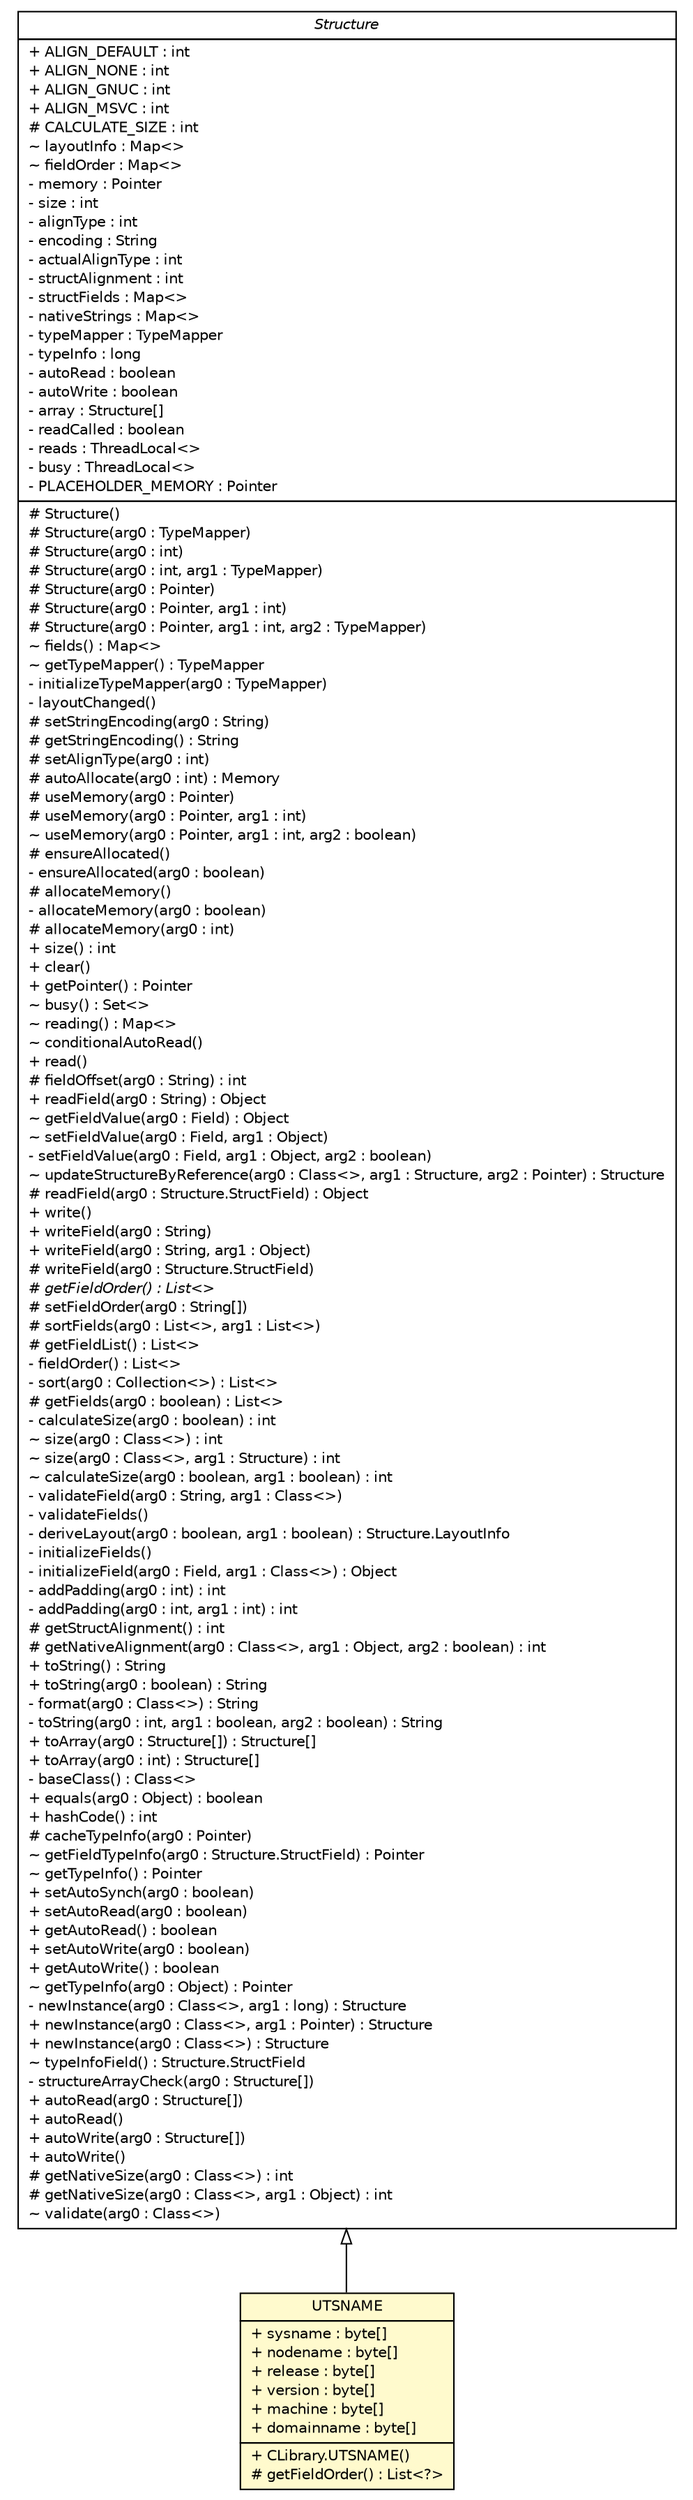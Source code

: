 #!/usr/local/bin/dot
#
# Class diagram 
# Generated by UMLGraph version R5_6 (http://www.umlgraph.org/)
#

digraph G {
	edge [fontname="Helvetica",fontsize=10,labelfontname="Helvetica",labelfontsize=10];
	node [fontname="Helvetica",fontsize=10,shape=plaintext];
	nodesep=0.25;
	ranksep=0.5;
	// de.hsbremen.tc.tnc.natives.CLibrary.UTSNAME
	c10 [label=<<table title="de.hsbremen.tc.tnc.natives.CLibrary.UTSNAME" border="0" cellborder="1" cellspacing="0" cellpadding="2" port="p" bgcolor="lemonChiffon" href="./CLibrary.UTSNAME.html">
		<tr><td><table border="0" cellspacing="0" cellpadding="1">
<tr><td align="center" balign="center"> UTSNAME </td></tr>
		</table></td></tr>
		<tr><td><table border="0" cellspacing="0" cellpadding="1">
<tr><td align="left" balign="left"> + sysname : byte[] </td></tr>
<tr><td align="left" balign="left"> + nodename : byte[] </td></tr>
<tr><td align="left" balign="left"> + release : byte[] </td></tr>
<tr><td align="left" balign="left"> + version : byte[] </td></tr>
<tr><td align="left" balign="left"> + machine : byte[] </td></tr>
<tr><td align="left" balign="left"> + domainname : byte[] </td></tr>
		</table></td></tr>
		<tr><td><table border="0" cellspacing="0" cellpadding="1">
<tr><td align="left" balign="left"> + CLibrary.UTSNAME() </td></tr>
<tr><td align="left" balign="left"> # getFieldOrder() : List&lt;?&gt; </td></tr>
		</table></td></tr>
		</table>>, URL="./CLibrary.UTSNAME.html", fontname="Helvetica", fontcolor="black", fontsize=10.0];
	//de.hsbremen.tc.tnc.natives.CLibrary.UTSNAME extends com.sun.jna.Structure
	c11:p -> c10:p [dir=back,arrowtail=empty];
	// com.sun.jna.Structure
	c11 [label=<<table title="com.sun.jna.Structure" border="0" cellborder="1" cellspacing="0" cellpadding="2" port="p" href="http://java.sun.com/j2se/1.4.2/docs/api/com/sun/jna/Structure.html">
		<tr><td><table border="0" cellspacing="0" cellpadding="1">
<tr><td align="center" balign="center"><font face="Helvetica-Oblique"> Structure </font></td></tr>
		</table></td></tr>
		<tr><td><table border="0" cellspacing="0" cellpadding="1">
<tr><td align="left" balign="left"> + ALIGN_DEFAULT : int </td></tr>
<tr><td align="left" balign="left"> + ALIGN_NONE : int </td></tr>
<tr><td align="left" balign="left"> + ALIGN_GNUC : int </td></tr>
<tr><td align="left" balign="left"> + ALIGN_MSVC : int </td></tr>
<tr><td align="left" balign="left"> # CALCULATE_SIZE : int </td></tr>
<tr><td align="left" balign="left"> ~ layoutInfo : Map&lt;&gt; </td></tr>
<tr><td align="left" balign="left"> ~ fieldOrder : Map&lt;&gt; </td></tr>
<tr><td align="left" balign="left"> - memory : Pointer </td></tr>
<tr><td align="left" balign="left"> - size : int </td></tr>
<tr><td align="left" balign="left"> - alignType : int </td></tr>
<tr><td align="left" balign="left"> - encoding : String </td></tr>
<tr><td align="left" balign="left"> - actualAlignType : int </td></tr>
<tr><td align="left" balign="left"> - structAlignment : int </td></tr>
<tr><td align="left" balign="left"> - structFields : Map&lt;&gt; </td></tr>
<tr><td align="left" balign="left"> - nativeStrings : Map&lt;&gt; </td></tr>
<tr><td align="left" balign="left"> - typeMapper : TypeMapper </td></tr>
<tr><td align="left" balign="left"> - typeInfo : long </td></tr>
<tr><td align="left" balign="left"> - autoRead : boolean </td></tr>
<tr><td align="left" balign="left"> - autoWrite : boolean </td></tr>
<tr><td align="left" balign="left"> - array : Structure[] </td></tr>
<tr><td align="left" balign="left"> - readCalled : boolean </td></tr>
<tr><td align="left" balign="left"> - reads : ThreadLocal&lt;&gt; </td></tr>
<tr><td align="left" balign="left"> - busy : ThreadLocal&lt;&gt; </td></tr>
<tr><td align="left" balign="left"> - PLACEHOLDER_MEMORY : Pointer </td></tr>
		</table></td></tr>
		<tr><td><table border="0" cellspacing="0" cellpadding="1">
<tr><td align="left" balign="left"> # Structure() </td></tr>
<tr><td align="left" balign="left"> # Structure(arg0 : TypeMapper) </td></tr>
<tr><td align="left" balign="left"> # Structure(arg0 : int) </td></tr>
<tr><td align="left" balign="left"> # Structure(arg0 : int, arg1 : TypeMapper) </td></tr>
<tr><td align="left" balign="left"> # Structure(arg0 : Pointer) </td></tr>
<tr><td align="left" balign="left"> # Structure(arg0 : Pointer, arg1 : int) </td></tr>
<tr><td align="left" balign="left"> # Structure(arg0 : Pointer, arg1 : int, arg2 : TypeMapper) </td></tr>
<tr><td align="left" balign="left"> ~ fields() : Map&lt;&gt; </td></tr>
<tr><td align="left" balign="left"> ~ getTypeMapper() : TypeMapper </td></tr>
<tr><td align="left" balign="left"> - initializeTypeMapper(arg0 : TypeMapper) </td></tr>
<tr><td align="left" balign="left"> - layoutChanged() </td></tr>
<tr><td align="left" balign="left"> # setStringEncoding(arg0 : String) </td></tr>
<tr><td align="left" balign="left"> # getStringEncoding() : String </td></tr>
<tr><td align="left" balign="left"> # setAlignType(arg0 : int) </td></tr>
<tr><td align="left" balign="left"> # autoAllocate(arg0 : int) : Memory </td></tr>
<tr><td align="left" balign="left"> # useMemory(arg0 : Pointer) </td></tr>
<tr><td align="left" balign="left"> # useMemory(arg0 : Pointer, arg1 : int) </td></tr>
<tr><td align="left" balign="left"> ~ useMemory(arg0 : Pointer, arg1 : int, arg2 : boolean) </td></tr>
<tr><td align="left" balign="left"> # ensureAllocated() </td></tr>
<tr><td align="left" balign="left"> - ensureAllocated(arg0 : boolean) </td></tr>
<tr><td align="left" balign="left"> # allocateMemory() </td></tr>
<tr><td align="left" balign="left"> - allocateMemory(arg0 : boolean) </td></tr>
<tr><td align="left" balign="left"> # allocateMemory(arg0 : int) </td></tr>
<tr><td align="left" balign="left"> + size() : int </td></tr>
<tr><td align="left" balign="left"> + clear() </td></tr>
<tr><td align="left" balign="left"> + getPointer() : Pointer </td></tr>
<tr><td align="left" balign="left"> ~ busy() : Set&lt;&gt; </td></tr>
<tr><td align="left" balign="left"> ~ reading() : Map&lt;&gt; </td></tr>
<tr><td align="left" balign="left"> ~ conditionalAutoRead() </td></tr>
<tr><td align="left" balign="left"> + read() </td></tr>
<tr><td align="left" balign="left"> # fieldOffset(arg0 : String) : int </td></tr>
<tr><td align="left" balign="left"> + readField(arg0 : String) : Object </td></tr>
<tr><td align="left" balign="left"> ~ getFieldValue(arg0 : Field) : Object </td></tr>
<tr><td align="left" balign="left"> ~ setFieldValue(arg0 : Field, arg1 : Object) </td></tr>
<tr><td align="left" balign="left"> - setFieldValue(arg0 : Field, arg1 : Object, arg2 : boolean) </td></tr>
<tr><td align="left" balign="left"> ~ updateStructureByReference(arg0 : Class&lt;&gt;, arg1 : Structure, arg2 : Pointer) : Structure </td></tr>
<tr><td align="left" balign="left"> # readField(arg0 : Structure.StructField) : Object </td></tr>
<tr><td align="left" balign="left"> + write() </td></tr>
<tr><td align="left" balign="left"> + writeField(arg0 : String) </td></tr>
<tr><td align="left" balign="left"> + writeField(arg0 : String, arg1 : Object) </td></tr>
<tr><td align="left" balign="left"> # writeField(arg0 : Structure.StructField) </td></tr>
<tr><td align="left" balign="left"><font face="Helvetica-Oblique" point-size="10.0"> # getFieldOrder() : List&lt;&gt; </font></td></tr>
<tr><td align="left" balign="left"> # setFieldOrder(arg0 : String[]) </td></tr>
<tr><td align="left" balign="left"> # sortFields(arg0 : List&lt;&gt;, arg1 : List&lt;&gt;) </td></tr>
<tr><td align="left" balign="left"> # getFieldList() : List&lt;&gt; </td></tr>
<tr><td align="left" balign="left"> - fieldOrder() : List&lt;&gt; </td></tr>
<tr><td align="left" balign="left"> - sort(arg0 : Collection&lt;&gt;) : List&lt;&gt; </td></tr>
<tr><td align="left" balign="left"> # getFields(arg0 : boolean) : List&lt;&gt; </td></tr>
<tr><td align="left" balign="left"> - calculateSize(arg0 : boolean) : int </td></tr>
<tr><td align="left" balign="left"> ~ size(arg0 : Class&lt;&gt;) : int </td></tr>
<tr><td align="left" balign="left"> ~ size(arg0 : Class&lt;&gt;, arg1 : Structure) : int </td></tr>
<tr><td align="left" balign="left"> ~ calculateSize(arg0 : boolean, arg1 : boolean) : int </td></tr>
<tr><td align="left" balign="left"> - validateField(arg0 : String, arg1 : Class&lt;&gt;) </td></tr>
<tr><td align="left" balign="left"> - validateFields() </td></tr>
<tr><td align="left" balign="left"> - deriveLayout(arg0 : boolean, arg1 : boolean) : Structure.LayoutInfo </td></tr>
<tr><td align="left" balign="left"> - initializeFields() </td></tr>
<tr><td align="left" balign="left"> - initializeField(arg0 : Field, arg1 : Class&lt;&gt;) : Object </td></tr>
<tr><td align="left" balign="left"> - addPadding(arg0 : int) : int </td></tr>
<tr><td align="left" balign="left"> - addPadding(arg0 : int, arg1 : int) : int </td></tr>
<tr><td align="left" balign="left"> # getStructAlignment() : int </td></tr>
<tr><td align="left" balign="left"> # getNativeAlignment(arg0 : Class&lt;&gt;, arg1 : Object, arg2 : boolean) : int </td></tr>
<tr><td align="left" balign="left"> + toString() : String </td></tr>
<tr><td align="left" balign="left"> + toString(arg0 : boolean) : String </td></tr>
<tr><td align="left" balign="left"> - format(arg0 : Class&lt;&gt;) : String </td></tr>
<tr><td align="left" balign="left"> - toString(arg0 : int, arg1 : boolean, arg2 : boolean) : String </td></tr>
<tr><td align="left" balign="left"> + toArray(arg0 : Structure[]) : Structure[] </td></tr>
<tr><td align="left" balign="left"> + toArray(arg0 : int) : Structure[] </td></tr>
<tr><td align="left" balign="left"> - baseClass() : Class&lt;&gt; </td></tr>
<tr><td align="left" balign="left"> + equals(arg0 : Object) : boolean </td></tr>
<tr><td align="left" balign="left"> + hashCode() : int </td></tr>
<tr><td align="left" balign="left"> # cacheTypeInfo(arg0 : Pointer) </td></tr>
<tr><td align="left" balign="left"> ~ getFieldTypeInfo(arg0 : Structure.StructField) : Pointer </td></tr>
<tr><td align="left" balign="left"> ~ getTypeInfo() : Pointer </td></tr>
<tr><td align="left" balign="left"> + setAutoSynch(arg0 : boolean) </td></tr>
<tr><td align="left" balign="left"> + setAutoRead(arg0 : boolean) </td></tr>
<tr><td align="left" balign="left"> + getAutoRead() : boolean </td></tr>
<tr><td align="left" balign="left"> + setAutoWrite(arg0 : boolean) </td></tr>
<tr><td align="left" balign="left"> + getAutoWrite() : boolean </td></tr>
<tr><td align="left" balign="left"> ~ getTypeInfo(arg0 : Object) : Pointer </td></tr>
<tr><td align="left" balign="left"> - newInstance(arg0 : Class&lt;&gt;, arg1 : long) : Structure </td></tr>
<tr><td align="left" balign="left"> + newInstance(arg0 : Class&lt;&gt;, arg1 : Pointer) : Structure </td></tr>
<tr><td align="left" balign="left"> + newInstance(arg0 : Class&lt;&gt;) : Structure </td></tr>
<tr><td align="left" balign="left"> ~ typeInfoField() : Structure.StructField </td></tr>
<tr><td align="left" balign="left"> - structureArrayCheck(arg0 : Structure[]) </td></tr>
<tr><td align="left" balign="left"> + autoRead(arg0 : Structure[]) </td></tr>
<tr><td align="left" balign="left"> + autoRead() </td></tr>
<tr><td align="left" balign="left"> + autoWrite(arg0 : Structure[]) </td></tr>
<tr><td align="left" balign="left"> + autoWrite() </td></tr>
<tr><td align="left" balign="left"> # getNativeSize(arg0 : Class&lt;&gt;) : int </td></tr>
<tr><td align="left" balign="left"> # getNativeSize(arg0 : Class&lt;&gt;, arg1 : Object) : int </td></tr>
<tr><td align="left" balign="left"> ~ validate(arg0 : Class&lt;&gt;) </td></tr>
		</table></td></tr>
		</table>>, URL="http://java.sun.com/j2se/1.4.2/docs/api/com/sun/jna/Structure.html", fontname="Helvetica", fontcolor="black", fontsize=10.0];
}

